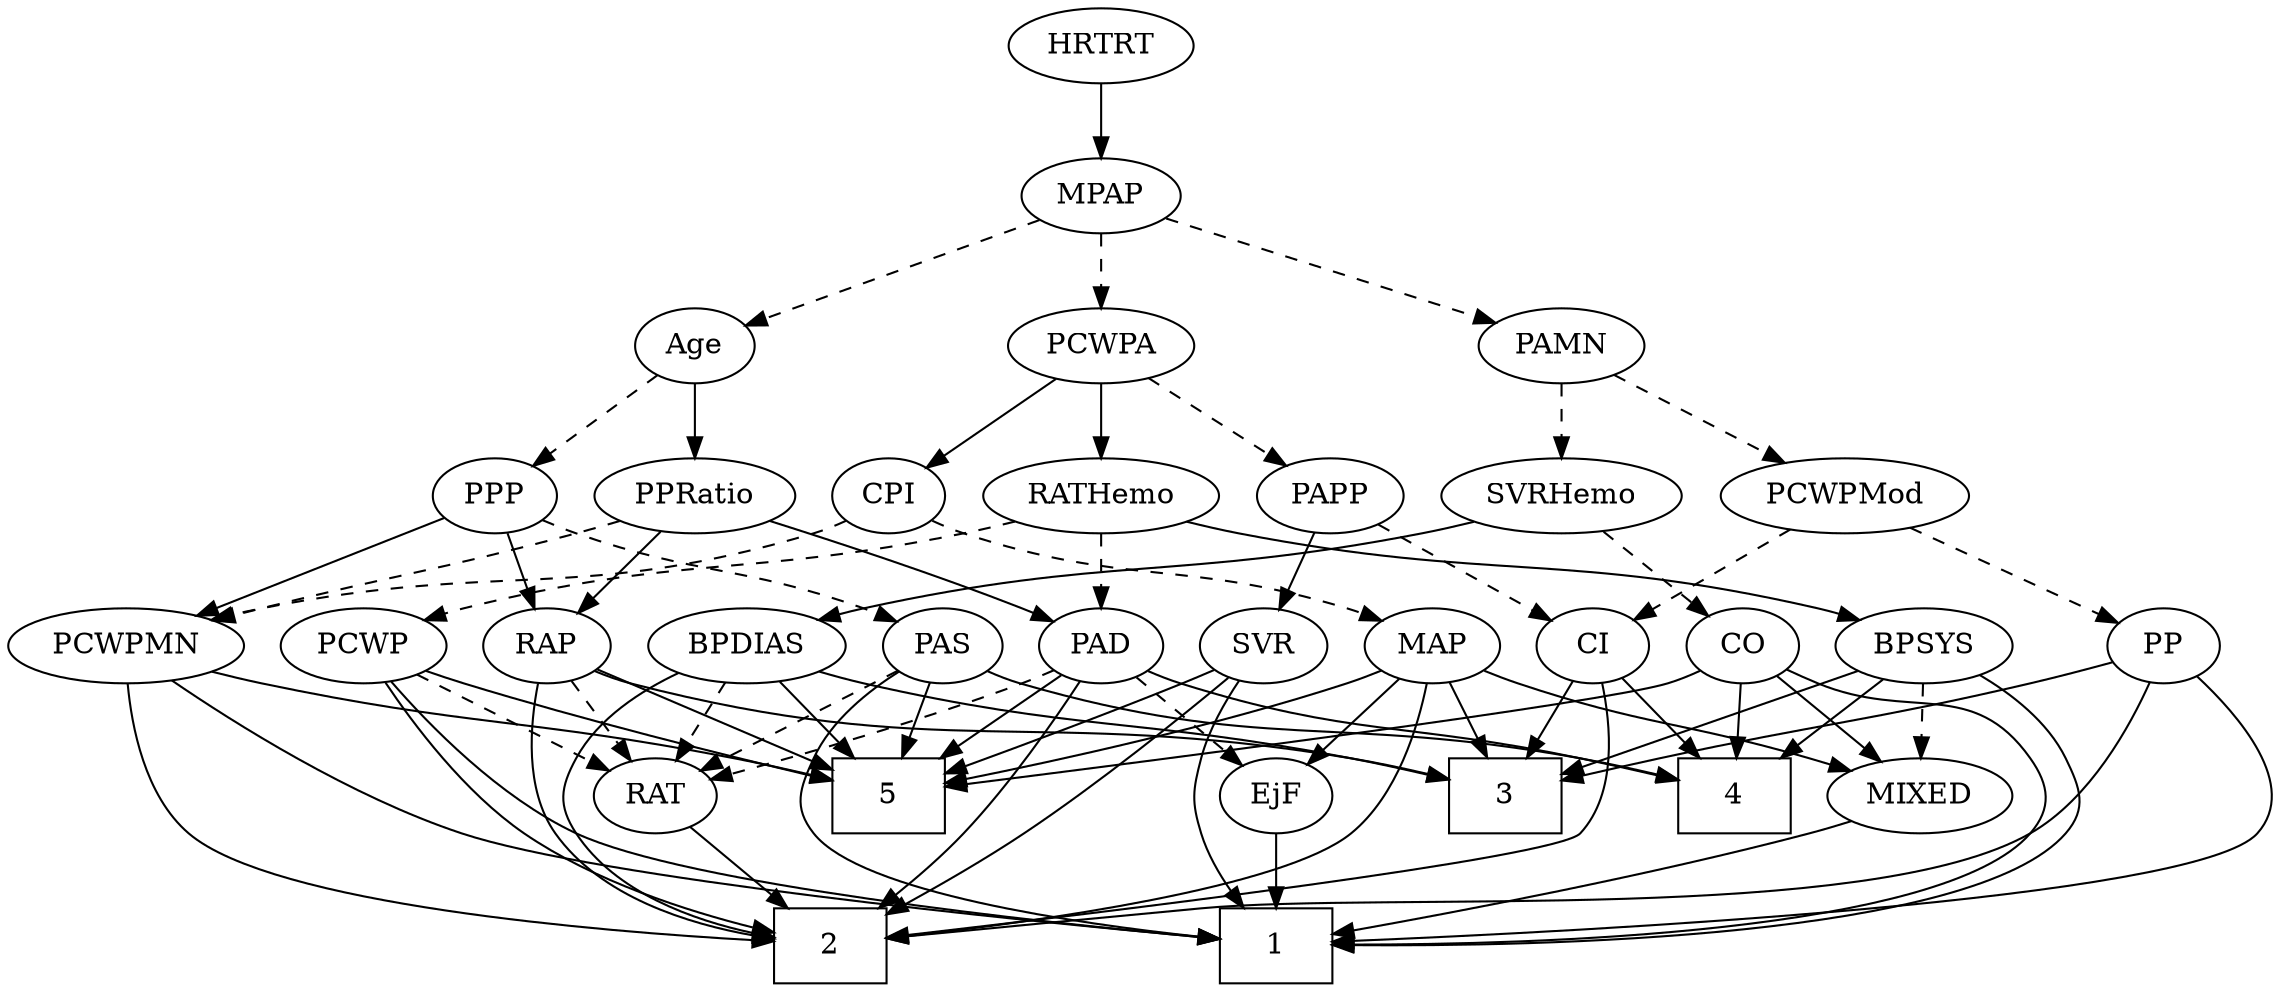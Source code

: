 strict digraph {
	graph [bb="0,0,1031,468"];
	node [label="\N"];
	1	[height=0.5,
		pos="561.05,18",
		shape=box,
		width=0.75];
	2	[height=0.5,
		pos="348.05,18",
		shape=box,
		width=0.75];
	3	[height=0.5,
		pos="671.05,90",
		shape=box,
		width=0.75];
	4	[height=0.5,
		pos="781.05,90",
		shape=box,
		width=0.75];
	5	[height=0.5,
		pos="375.05,90",
		shape=box,
		width=0.75];
	Age	[height=0.5,
		pos="304.05,306",
		width=0.75];
	PPP	[height=0.5,
		pos="219.05,234",
		width=0.75];
	Age -> PPP	[pos="e,235.38,248.46 287.66,291.5 275.07,281.14 257.51,266.67 243.3,254.97",
		style=dashed];
	PPRatio	[height=0.5,
		pos="304.05,234",
		width=1.1013];
	Age -> PPRatio	[pos="e,304.05,252.1 304.05,287.7 304.05,279.98 304.05,270.71 304.05,262.11",
		style=solid];
	EjF	[height=0.5,
		pos="561.05,90",
		width=0.75];
	EjF -> 1	[pos="e,561.05,36.104 561.05,71.697 561.05,63.983 561.05,54.712 561.05,46.112",
		style=solid];
	RAP	[height=0.5,
		pos="234.05,162",
		width=0.77632];
	RAP -> 2	[pos="e,320.82,21.505 224.92,144.77 215.56,125.74 204.3,93.997 219.05,72 239.3,41.775 280.23,28.772 310.58,23.187",
		style=solid];
	RAP -> 3	[pos="e,643.79,98.058 255.13,149.91 260.22,147.63 265.73,145.47 271.05,144 411.52,105.07 453.33,132.36 597.05,108 609.11,105.96 622.15,\
103.16 633.88,100.42",
		style=solid];
	RAP -> 5	[pos="e,347.86,104.5 255.46,150.37 277.49,139.43 312.2,122.2 338.56,109.11",
		style=solid];
	RAT	[height=0.5,
		pos="265.05,90",
		width=0.75827];
	RAP -> RAT	[pos="e,257.75,107.47 241.39,144.41 245.06,136.13 249.58,125.92 253.68,116.66",
		style=dashed];
	MIXED	[height=0.5,
		pos="866.05,90",
		width=1.1193];
	MIXED -> 1	[pos="e,588.23,23.431 835.92,77.86 829.72,75.764 823.21,73.699 817.05,72 740.25,50.825 648.42,33.772 598.27,25.143",
		style=solid];
	MPAP	[height=0.5,
		pos="483.05,378",
		width=0.97491];
	MPAP -> Age	[pos="e,326.66,315.84 455.86,366.37 423.72,353.8 370.31,332.92 336.17,319.56",
		style=dashed];
	PAMN	[height=0.5,
		pos="682.05,306",
		width=1.011];
	MPAP -> PAMN	[pos="e,653.13,317.17 511.14,367.12 545.66,354.98 604.41,334.31 643.23,320.65",
		style=dashed];
	PCWPA	[height=0.5,
		pos="483.05,306",
		width=1.1555];
	MPAP -> PCWPA	[pos="e,483.05,324.1 483.05,359.7 483.05,351.98 483.05,342.71 483.05,334.11",
		style=dashed];
	BPSYS	[height=0.5,
		pos="865.05,162",
		width=1.0471];
	BPSYS -> 1	[pos="e,588.06,18.522 890.29,148.55 905.44,139.57 923.39,125.89 932.05,108 939.02,93.598 942.53,84.087 932.05,72 889.03,22.397 683.23,\
18.065 598.07,18.452",
		style=solid];
	BPSYS -> 3	[pos="e,698.14,100.76 835.96,150.48 830.04,148.33 823.84,146.09 818.05,144 780.45,130.42 737.43,114.92 707.69,104.2",
		style=solid];
	BPSYS -> 4	[pos="e,801.6,108.13 846.82,145.81 835.89,136.71 821.77,124.94 809.41,114.64",
		style=solid];
	BPSYS -> MIXED	[pos="e,865.8,108.1 865.29,143.7 865.4,135.98 865.54,126.71 865.66,118.11",
		style=dashed];
	PAD	[height=0.5,
		pos="483.05,162",
		width=0.79437];
	PAD -> 2	[pos="e,370.53,36.175 471.66,145.13 458.13,126.72 434.43,95.835 411.05,72 401,61.755 389.14,51.394 378.44,42.583",
		style=solid];
	PAD -> 4	[pos="e,754.03,97.442 504.82,150.24 510.04,147.94 515.67,145.7 521.05,144 601.34,118.64 624.67,125.43 707.05,108 719.11,105.45 732.25,\
102.49 744.06,99.762",
		style=solid];
	PAD -> 5	[pos="e,401.49,108.14 463.74,148.49 448.83,138.82 427.79,125.19 409.95,113.62",
		style=solid];
	PAD -> EjF	[pos="e,545.55,104.91 498.83,146.83 510.11,136.71 525.47,122.93 538.1,111.59",
		style=dashed];
	PAD -> RAT	[pos="e,290.14,97.247 460.75,150.43 455.64,148.17 450.2,145.9 445.05,144 395.46,125.7 336.43,109.31 299.84,99.756",
		style=dashed];
	CO	[height=0.5,
		pos="782.05,162",
		width=0.75];
	CO -> 1	[pos="e,588.17,18.728 803.23,150.63 808.06,148.36 813.2,146.04 818.05,144 860.43,126.17 888.79,145.75 915.05,108 924.18,94.865 925.49,\
84.122 915.05,72 874.44,24.864 680.8,19.04 598.35,18.739",
		style=solid];
	CO -> 4	[pos="e,781.29,108.1 781.8,143.7 781.69,135.98 781.56,126.71 781.43,118.11",
		style=solid];
	CO -> 5	[pos="e,402.07,94.387 761.52,150.02 756.57,147.73 751.21,145.55 746.05,144 714.42,134.51 499.67,106.74 412.1,95.654",
		style=solid];
	CO -> MIXED	[pos="e,847.86,106.16 798.24,147.5 810.12,137.61 826.49,123.96 840.17,112.56",
		style=solid];
	PAS	[height=0.5,
		pos="409.05,162",
		width=0.75];
	PAS -> 1	[pos="e,533.73,21.387 387.21,151.27 370.62,142.56 349.02,128.06 339.05,108 331.92,93.673 329.13,84.559 339.05,72 361.64,43.379 466.49,\
28.517 523.64,22.424",
		style=solid];
	PAS -> 4	[pos="e,753.76,97.883 429.56,150 434.52,147.71 439.88,145.54 445.05,144 557.71,110.52 591.43,129.18 707.05,108 719.08,105.8 732.11,102.95 \
743.84,100.23",
		style=solid];
	PAS -> 5	[pos="e,383.36,108.12 401.16,144.76 397.2,136.61 392.3,126.53 387.82,117.31",
		style=solid];
	PAS -> RAT	[pos="e,286.38,101.37 387.8,150.67 363.44,138.83 323.33,119.33 295.62,105.86",
		style=dashed];
	PCWPMod	[height=0.5,
		pos="802.05,234",
		width=1.4443];
	PAMN -> PCWPMod	[pos="e,776.67,249.8 704.62,291.83 722.48,281.41 747.71,266.7 768.01,254.85",
		style=dashed];
	SVRHemo	[height=0.5,
		pos="682.05,234",
		width=1.3902];
	PAMN -> SVRHemo	[pos="e,682.05,252.1 682.05,287.7 682.05,279.98 682.05,270.71 682.05,262.11",
		style=dashed];
	RATHemo	[height=0.5,
		pos="483.05,234",
		width=1.3721];
	RATHemo -> BPSYS	[pos="e,837.02,174.26 519.02,221.51 526.26,219.47 533.86,217.51 541.05,216 662.54,190.46 697.4,209.29 818.05,180 821.07,179.27 824.17,\
178.4 827.26,177.47",
		style=solid];
	RATHemo -> PAD	[pos="e,483.05,180.1 483.05,215.7 483.05,207.98 483.05,198.71 483.05,190.11",
		style=dashed];
	PCWP	[height=0.5,
		pos="153.05,162",
		width=0.97491];
	RATHemo -> PCWP	[pos="e,179.27,174.17 447.03,221.67 439.8,219.61 432.21,217.61 425.05,216 324.95,193.53 296.12,206.64 197.05,180 194.39,179.29 191.68,\
178.47 188.97,177.59",
		style=dashed];
	CPI	[height=0.5,
		pos="389.05,234",
		width=0.75];
	PCWPMN	[height=0.5,
		pos="50.046,162",
		width=1.3902];
	CPI -> PCWPMN	[pos="e,86.675,174.38 368.52,222.04 363.56,219.75 358.21,217.56 353.05,216 248.13,184.25 216.17,203.23 109.05,180 104.94,179.11 100.71,\
178.09 96.476,177.01",
		style=dashed];
	MAP	[height=0.5,
		pos="634.05,162",
		width=0.84854];
	CPI -> MAP	[pos="e,610.83,174.03 409.65,222.27 414.6,219.97 419.94,217.72 425.05,216 498.24,191.34 521.49,203.55 595.05,180 597.16,179.32 599.32,\
178.57 601.47,177.77",
		style=dashed];
	RAT -> 2	[pos="e,327.87,36.019 281.44,75.17 292.48,65.865 307.3,53.363 320.16,42.516",
		style=solid];
	SVR	[height=0.5,
		pos="558.05,162",
		width=0.77632];
	SVR -> 1	[pos="e,545.44,36.226 545.42,145.88 537.89,135.83 529.04,121.97 525.05,108 520.65,92.616 520.34,87.293 525.05,72 528.05,62.215 533.55,\
52.616 539.36,44.334",
		style=solid];
	SVR -> 2	[pos="e,375.06,33.166 541.51,147.31 519.3,129.18 478.3,96.631 441.05,72 422.7,59.869 401.43,47.625 383.87,37.967",
		style=solid];
	SVR -> 5	[pos="e,402.21,100.11 536.26,150.63 531.3,148.37 526.02,146.04 521.05,144 484.29,128.91 441.48,113.64 411.76,103.39",
		style=solid];
	PP	[height=0.5,
		pos="979.05,162",
		width=0.75];
	PCWPMod -> PP	[pos="e,956.45,171.93 834.92,220 866.86,207.37 915.04,188.31 946.77,175.76",
		style=dashed];
	CI	[height=0.5,
		pos="710.05,162",
		width=0.75];
	PCWPMod -> CI	[pos="e,727.14,176.01 781.17,217.12 767.52,206.73 749.61,193.11 735.18,182.12",
		style=dashed];
	PCWPA -> RATHemo	[pos="e,483.05,252.1 483.05,287.7 483.05,279.98 483.05,270.71 483.05,262.11",
		style=solid];
	PCWPA -> CPI	[pos="e,406.42,247.94 463.11,290.15 448.92,279.59 429.75,265.31 414.46,253.92",
		style=solid];
	PAPP	[height=0.5,
		pos="582.05,234",
		width=0.88464];
	PCWPA -> PAPP	[pos="e,562.76,248.64 504.04,290.15 518.7,279.79 538.41,265.86 554.35,254.58",
		style=dashed];
	PCWPMN -> 1	[pos="e,533.92,21.263 68.237,145.13 92.881,124.58 139.09,89.373 185.05,72 246.7,48.69 441.48,29.455 523.77,22.154",
		style=solid];
	PCWPMN -> 2	[pos="e,320.86,19.468 42.602,144.09 35.213,124.4 27.203,92.033 44.046,72 77.727,31.938 237.09,22.156 310.66,19.769",
		style=solid];
	PCWPMN -> 5	[pos="e,348.04,97.48 87.042,149.76 94.304,147.72 101.89,145.7 109.05,144 193.52,123.96 216.05,125.72 301.05,108 313.12,105.48 326.26,102.53 \
338.07,99.805",
		style=solid];
	SVRHemo -> CO	[pos="e,763.92,175.69 704.24,217.46 719.39,206.86 739.53,192.76 755.52,181.57",
		style=dashed];
	BPDIAS	[height=0.5,
		pos="322.05,162",
		width=1.1735];
	SVRHemo -> BPDIAS	[pos="e,353.08,174.32 645.42,221.6 638.06,219.55 630.34,217.57 623.05,216 513.3,192.4 482.29,205.85 373.05,180 369.67,179.2 366.21,178.28 \
362.74,177.28",
		style=solid];
	BPDIAS -> 2	[pos="e,320.81,22.562 287.8,151.21 266.82,143.24 241.65,129.69 229.05,108 221.01,94.166 220.33,85.419 229.05,72 247.04,44.294 283.24,30.951 \
311.01,24.599",
		style=solid];
	BPDIAS -> 3	[pos="e,643.73,97.733 353.1,149.76 359.63,147.65 366.52,145.6 373.05,144 470.98,119.98 498.08,127.3 597.05,108 609.05,105.66 622.08,102.78 \
633.81,100.06",
		style=solid];
	BPDIAS -> 5	[pos="e,362.08,108.12 334.34,144.76 340.77,136.27 348.79,125.68 356.01,116.15",
		style=solid];
	BPDIAS -> RAT	[pos="e,277.41,106.19 308.83,144.76 301.43,135.68 292.07,124.19 283.92,114.18",
		style=dashed];
	MAP -> 2	[pos="e,375.42,21.623 631.73,143.77 628.06,123.46 618.93,90.179 597.05,72 565.23,45.567 446.83,29.455 385.47,22.701",
		style=solid];
	MAP -> 3	[pos="e,661.82,108.45 642.81,144.41 647.06,136.37 652.27,126.51 657.05,117.47",
		style=solid];
	MAP -> 5	[pos="e,402.23,95.958 610.79,150.08 605.67,147.89 600.23,145.74 595.05,144 532.12,122.88 456.42,106.56 412.23,97.892",
		style=solid];
	MAP -> EjF	[pos="e,576.01,105.35 618.56,146.15 608.36,136.37 594.84,123.4 583.47,112.5",
		style=solid];
	MAP -> MIXED	[pos="e,835.86,101.94 657.5,150.32 662.88,148.07 668.61,145.83 674.05,144 736.17,123.12 754.25,126.76 817.05,108 820.01,107.11 823.07,\
106.16 826.13,105.17",
		style=solid];
	PP -> 1	[pos="e,588.3,20.048 995.09,147.34 1015.1,128.66 1044.4,94.869 1024,72 995.83,40.37 703.57,25.01 598.45,20.477",
		style=solid];
	PP -> 2	[pos="e,375.33,21.652 972.4,144.52 963.03,123.65 943.79,88.446 915.05,72 839.5,28.776 611.7,44.161 525.05,36 476.79,31.456 421.15,26.091 \
385.33,22.622",
		style=solid];
	PP -> 3	[pos="e,698.09,97.305 954.28,154.49 941.66,151.23 926.07,147.29 912.05,144 838.12,126.66 819.16,124.5 745.05,108 733,105.32 719.88,102.33 \
708.07,99.608",
		style=solid];
	PPP -> RAP	[pos="e,230.34,180.28 222.68,216.05 224.35,208.26 226.37,198.82 228.24,190.08",
		style=solid];
	PPP -> PAS	[pos="e,387.95,173.59 240.14,222.41 244.98,220.16 250.15,217.89 255.05,216 306.19,196.24 321.9,199.76 373.05,180 374.88,179.29 376.76,\
178.53 378.64,177.73",
		style=dashed];
	PPP -> PCWPMN	[pos="e,81.509,176.03 196.6,223.7 169.72,212.57 124.15,193.69 90.95,179.94",
		style=solid];
	PPRatio -> RAP	[pos="e,248.91,177.86 288.16,217.12 278.68,207.64 266.51,195.46 256.11,185.06",
		style=solid];
	PPRatio -> PAD	[pos="e,460.64,173.3 334.23,222.26 362.93,211.91 407.19,195.56 445.05,180 447.11,179.15 449.23,178.26 451.36,177.35",
		style=solid];
	PPRatio -> PCWPMN	[pos="e,87.438,174.01 274.13,222.13 267.86,219.99 261.26,217.84 255.05,216 190.96,197.03 173.61,197.26 109.05,180 105.22,178.98 101.25,\
177.89 97.279,176.78",
		style=dashed];
	PCWP -> 1	[pos="e,534,20.91 162.16,144.42 174.46,123.79 198.39,89.196 229.05,72 279.13,43.911 448.33,27.692 523.97,21.689",
		style=solid];
	PCWP -> 2	[pos="e,320.92,23.81 159.43,144.27 167.79,124.45 184.22,91.645 208.05,72 238.04,47.266 280.78,33.341 311.13,26.039",
		style=solid];
	PCWP -> 5	[pos="e,348,98.333 179.91,150.23 185.54,148.08 191.47,145.91 197.05,144 245.23,127.55 301.7,111.23 337.9,101.13",
		style=solid];
	PCWP -> RAT	[pos="e,245.67,103.11 174.38,147.67 192.13,136.57 217.54,120.69 236.95,108.56",
		style=dashed];
	CI -> 2	[pos="e,375.23,22.055 715.18,144.25 720.13,124.42 724.55,91.603 707.05,72 696.35,60.022 474.89,33.496 385.24,23.2",
		style=solid];
	CI -> 3	[pos="e,680.59,108.12 701,144.76 696.41,136.53 690.72,126.32 685.54,117.02",
		style=solid];
	CI -> 4	[pos="e,763.6,108.2 724.76,146.5 733.84,137.54 745.73,125.81 756.25,115.45",
		style=solid];
	PAPP -> SVR	[pos="e,563.8,179.79 576.24,216.05 573.49,208.06 570.16,198.33 567.1,189.4",
		style=solid];
	PAPP -> CI	[pos="e,689.6,174.18 604.05,220.97 625.25,209.37 657.46,191.76 680.81,178.99",
		style=dashed];
	HRTRT	[height=0.5,
		pos="483.05,450",
		width=1.1013];
	HRTRT -> MPAP	[pos="e,483.05,396.1 483.05,431.7 483.05,423.98 483.05,414.71 483.05,406.11",
		style=solid];
}
